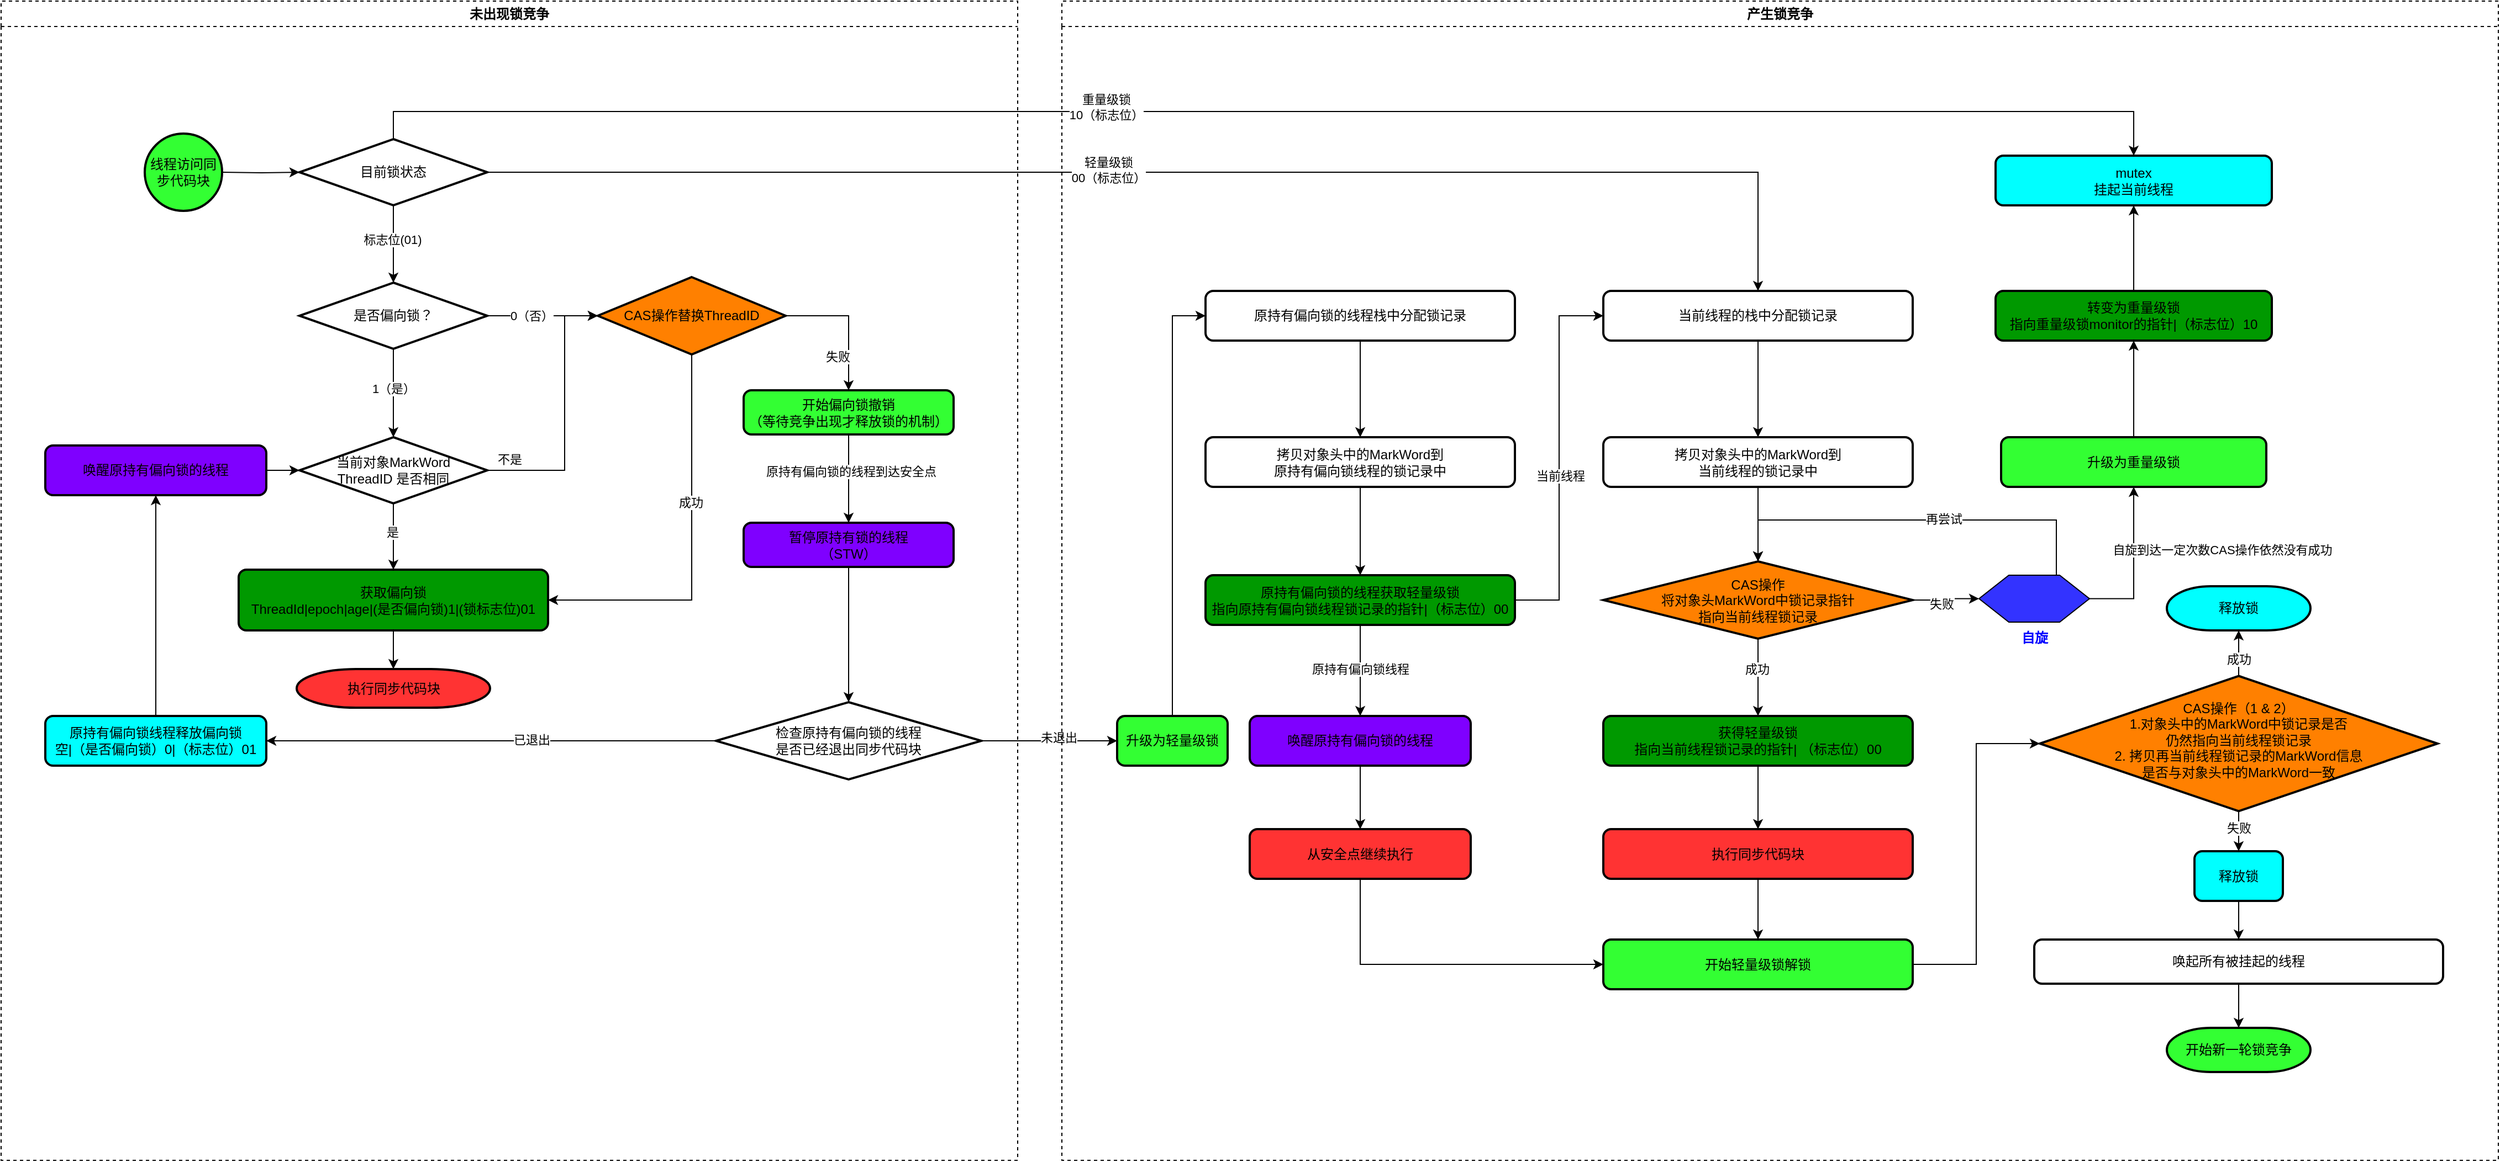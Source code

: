<mxfile version="25.0.1">
  <diagram name="第 1 页" id="xElSgCnIUyM5hTjhRZZS">
    <mxGraphModel dx="1884" dy="1116" grid="1" gridSize="10" guides="1" tooltips="1" connect="1" arrows="1" fold="1" page="1" pageScale="1" pageWidth="827" pageHeight="1169" math="0" shadow="0">
      <root>
        <mxCell id="0" />
        <mxCell id="1" parent="0" />
        <mxCell id="1LttPGEuxO-6-JKwhD3h-5" value="" style="edgeStyle=orthogonalEdgeStyle;rounded=0;orthogonalLoop=1;jettySize=auto;html=1;" parent="1" source="1LttPGEuxO-6-JKwhD3h-3" target="1LttPGEuxO-6-JKwhD3h-4" edge="1">
          <mxGeometry relative="1" as="geometry" />
        </mxCell>
        <mxCell id="1LttPGEuxO-6-JKwhD3h-6" value="标志位(01)" style="edgeLabel;html=1;align=center;verticalAlign=middle;resizable=0;points=[];" parent="1LttPGEuxO-6-JKwhD3h-5" vertex="1" connectable="0">
          <mxGeometry x="-0.13" y="-1" relative="1" as="geometry">
            <mxPoint as="offset" />
          </mxGeometry>
        </mxCell>
        <mxCell id="1LttPGEuxO-6-JKwhD3h-80" style="edgeStyle=orthogonalEdgeStyle;rounded=0;orthogonalLoop=1;jettySize=auto;html=1;entryX=0.5;entryY=0;entryDx=0;entryDy=0;" parent="1" source="1LttPGEuxO-6-JKwhD3h-3" target="1LttPGEuxO-6-JKwhD3h-68" edge="1">
          <mxGeometry relative="1" as="geometry" />
        </mxCell>
        <mxCell id="1LttPGEuxO-6-JKwhD3h-81" value="轻量级锁&lt;br&gt;00（标志位）" style="edgeLabel;html=1;align=center;verticalAlign=middle;resizable=0;points=[];" parent="1LttPGEuxO-6-JKwhD3h-80" vertex="1" connectable="0">
          <mxGeometry x="-0.107" y="2" relative="1" as="geometry">
            <mxPoint as="offset" />
          </mxGeometry>
        </mxCell>
        <mxCell id="1LttPGEuxO-6-JKwhD3h-107" style="edgeStyle=orthogonalEdgeStyle;rounded=0;orthogonalLoop=1;jettySize=auto;html=1;entryX=0.5;entryY=0;entryDx=0;entryDy=0;" parent="1" source="1LttPGEuxO-6-JKwhD3h-3" target="1LttPGEuxO-6-JKwhD3h-106" edge="1">
          <mxGeometry relative="1" as="geometry">
            <Array as="points">
              <mxPoint x="395" y="150" />
              <mxPoint x="1970" y="150" />
            </Array>
          </mxGeometry>
        </mxCell>
        <mxCell id="1LttPGEuxO-6-JKwhD3h-110" value="重量级锁&lt;br&gt;10（标志位）" style="edgeLabel;html=1;align=center;verticalAlign=middle;resizable=0;points=[];" parent="1LttPGEuxO-6-JKwhD3h-107" vertex="1" connectable="0">
          <mxGeometry x="-0.407" y="4" relative="1" as="geometry">
            <mxPoint x="183" as="offset" />
          </mxGeometry>
        </mxCell>
        <mxCell id="1LttPGEuxO-6-JKwhD3h-3" value="目前锁状态" style="strokeWidth=2;html=1;shape=mxgraph.flowchart.decision;whiteSpace=wrap;" parent="1" vertex="1">
          <mxGeometry x="310" y="175" width="170" height="60" as="geometry" />
        </mxCell>
        <mxCell id="1LttPGEuxO-6-JKwhD3h-8" value="" style="edgeStyle=orthogonalEdgeStyle;rounded=0;orthogonalLoop=1;jettySize=auto;html=1;" parent="1" source="1LttPGEuxO-6-JKwhD3h-4" target="1LttPGEuxO-6-JKwhD3h-7" edge="1">
          <mxGeometry relative="1" as="geometry" />
        </mxCell>
        <mxCell id="1LttPGEuxO-6-JKwhD3h-14" value="1（是）" style="edgeLabel;html=1;align=center;verticalAlign=middle;resizable=0;points=[];" parent="1LttPGEuxO-6-JKwhD3h-8" vertex="1" connectable="0">
          <mxGeometry x="-0.105" relative="1" as="geometry">
            <mxPoint as="offset" />
          </mxGeometry>
        </mxCell>
        <mxCell id="1LttPGEuxO-6-JKwhD3h-12" style="edgeStyle=orthogonalEdgeStyle;rounded=0;orthogonalLoop=1;jettySize=auto;html=1;entryX=0;entryY=0.5;entryDx=0;entryDy=0;entryPerimeter=0;" parent="1" source="1LttPGEuxO-6-JKwhD3h-4" target="1LttPGEuxO-6-JKwhD3h-31" edge="1">
          <mxGeometry relative="1" as="geometry">
            <mxPoint x="600" y="335" as="targetPoint" />
            <Array as="points" />
          </mxGeometry>
        </mxCell>
        <mxCell id="1LttPGEuxO-6-JKwhD3h-13" value="0（否）" style="edgeLabel;html=1;align=center;verticalAlign=middle;resizable=0;points=[];" parent="1LttPGEuxO-6-JKwhD3h-12" vertex="1" connectable="0">
          <mxGeometry x="-0.024" y="2" relative="1" as="geometry">
            <mxPoint x="-9" y="2" as="offset" />
          </mxGeometry>
        </mxCell>
        <mxCell id="1LttPGEuxO-6-JKwhD3h-4" value="是否偏向锁？" style="strokeWidth=2;html=1;shape=mxgraph.flowchart.decision;whiteSpace=wrap;" parent="1" vertex="1">
          <mxGeometry x="310" y="305" width="170" height="60" as="geometry" />
        </mxCell>
        <mxCell id="1LttPGEuxO-6-JKwhD3h-17" value="" style="edgeStyle=orthogonalEdgeStyle;rounded=0;orthogonalLoop=1;jettySize=auto;html=1;entryX=0.5;entryY=0;entryDx=0;entryDy=0;" parent="1" source="1LttPGEuxO-6-JKwhD3h-7" target="1LttPGEuxO-6-JKwhD3h-20" edge="1">
          <mxGeometry relative="1" as="geometry">
            <mxPoint x="395" y="585" as="targetPoint" />
          </mxGeometry>
        </mxCell>
        <mxCell id="1LttPGEuxO-6-JKwhD3h-21" value="是" style="edgeLabel;html=1;align=center;verticalAlign=middle;resizable=0;points=[];" parent="1LttPGEuxO-6-JKwhD3h-17" vertex="1" connectable="0">
          <mxGeometry x="-0.133" y="-1" relative="1" as="geometry">
            <mxPoint as="offset" />
          </mxGeometry>
        </mxCell>
        <mxCell id="1LttPGEuxO-6-JKwhD3h-22" style="edgeStyle=orthogonalEdgeStyle;rounded=0;orthogonalLoop=1;jettySize=auto;html=1;exitX=1;exitY=0.5;exitDx=0;exitDy=0;exitPerimeter=0;entryX=0;entryY=0.5;entryDx=0;entryDy=0;entryPerimeter=0;" parent="1" source="1LttPGEuxO-6-JKwhD3h-7" target="1LttPGEuxO-6-JKwhD3h-31" edge="1">
          <mxGeometry relative="1" as="geometry">
            <mxPoint x="600" y="335" as="targetPoint" />
            <Array as="points">
              <mxPoint x="550" y="475" />
              <mxPoint x="550" y="335" />
            </Array>
          </mxGeometry>
        </mxCell>
        <mxCell id="1LttPGEuxO-6-JKwhD3h-23" value="不是" style="edgeLabel;html=1;align=center;verticalAlign=middle;resizable=0;points=[];" parent="1LttPGEuxO-6-JKwhD3h-22" vertex="1" connectable="0">
          <mxGeometry x="-0.116" y="-1" relative="1" as="geometry">
            <mxPoint x="-51" y="26" as="offset" />
          </mxGeometry>
        </mxCell>
        <mxCell id="1LttPGEuxO-6-JKwhD3h-7" value="当前对象MarkWord &lt;br&gt;ThreadID 是否相同" style="strokeWidth=2;html=1;shape=mxgraph.flowchart.decision;whiteSpace=wrap;" parent="1" vertex="1">
          <mxGeometry x="310" y="445" width="170" height="60" as="geometry" />
        </mxCell>
        <mxCell id="1LttPGEuxO-6-JKwhD3h-9" style="edgeStyle=orthogonalEdgeStyle;rounded=0;orthogonalLoop=1;jettySize=auto;html=1;exitX=1;exitY=0.5;exitDx=0;exitDy=0;entryX=0;entryY=0.5;entryDx=0;entryDy=0;entryPerimeter=0;" parent="1" target="1LttPGEuxO-6-JKwhD3h-3" edge="1">
          <mxGeometry relative="1" as="geometry">
            <mxPoint x="240" y="205" as="sourcePoint" />
          </mxGeometry>
        </mxCell>
        <mxCell id="1LttPGEuxO-6-JKwhD3h-28" style="edgeStyle=orthogonalEdgeStyle;rounded=0;orthogonalLoop=1;jettySize=auto;html=1;entryX=1;entryY=0.5;entryDx=0;entryDy=0;exitX=0.5;exitY=1;exitDx=0;exitDy=0;exitPerimeter=0;" parent="1" source="1LttPGEuxO-6-JKwhD3h-31" target="1LttPGEuxO-6-JKwhD3h-20" edge="1">
          <mxGeometry relative="1" as="geometry">
            <mxPoint x="650" y="355" as="sourcePoint" />
            <Array as="points">
              <mxPoint x="665" y="593" />
            </Array>
          </mxGeometry>
        </mxCell>
        <mxCell id="1LttPGEuxO-6-JKwhD3h-29" value="成功" style="edgeLabel;html=1;align=center;verticalAlign=middle;resizable=0;points=[];" parent="1LttPGEuxO-6-JKwhD3h-28" vertex="1" connectable="0">
          <mxGeometry x="-0.24" y="-1" relative="1" as="geometry">
            <mxPoint as="offset" />
          </mxGeometry>
        </mxCell>
        <mxCell id="1LttPGEuxO-6-JKwhD3h-18" value="线程访问同步代码块" style="strokeWidth=2;html=1;shape=mxgraph.flowchart.start_2;whiteSpace=wrap;fillColor=#33FF33;" parent="1" vertex="1">
          <mxGeometry x="170" y="170" width="70" height="70" as="geometry" />
        </mxCell>
        <mxCell id="1LttPGEuxO-6-JKwhD3h-20" value="获取偏向锁&lt;br&gt;ThreadId|epoch|age|(是否偏向锁)1|(锁标志位)01" style="rounded=1;whiteSpace=wrap;html=1;absoluteArcSize=1;arcSize=14;strokeWidth=2;fillColor=#009900;" parent="1" vertex="1">
          <mxGeometry x="255" y="565" width="280" height="55" as="geometry" />
        </mxCell>
        <mxCell id="1LttPGEuxO-6-JKwhD3h-25" value="执行同步代码块" style="strokeWidth=2;html=1;shape=mxgraph.flowchart.terminator;whiteSpace=wrap;fillColor=#FF3333;" parent="1" vertex="1">
          <mxGeometry x="307.5" y="655" width="175" height="35" as="geometry" />
        </mxCell>
        <mxCell id="1LttPGEuxO-6-JKwhD3h-27" style="edgeStyle=orthogonalEdgeStyle;rounded=0;orthogonalLoop=1;jettySize=auto;html=1;entryX=0.5;entryY=0;entryDx=0;entryDy=0;entryPerimeter=0;" parent="1" source="1LttPGEuxO-6-JKwhD3h-20" target="1LttPGEuxO-6-JKwhD3h-25" edge="1">
          <mxGeometry relative="1" as="geometry" />
        </mxCell>
        <mxCell id="1LttPGEuxO-6-JKwhD3h-33" style="edgeStyle=orthogonalEdgeStyle;rounded=0;orthogonalLoop=1;jettySize=auto;html=1;entryX=0.5;entryY=0;entryDx=0;entryDy=0;exitX=1;exitY=0.5;exitDx=0;exitDy=0;exitPerimeter=0;" parent="1" source="1LttPGEuxO-6-JKwhD3h-31" target="1LttPGEuxO-6-JKwhD3h-32" edge="1">
          <mxGeometry relative="1" as="geometry" />
        </mxCell>
        <mxCell id="1LttPGEuxO-6-JKwhD3h-34" value="失败" style="edgeLabel;html=1;align=center;verticalAlign=middle;resizable=0;points=[];" parent="1LttPGEuxO-6-JKwhD3h-33" vertex="1" connectable="0">
          <mxGeometry x="-0.248" y="-1" relative="1" as="geometry">
            <mxPoint y="36" as="offset" />
          </mxGeometry>
        </mxCell>
        <mxCell id="1LttPGEuxO-6-JKwhD3h-31" value="CAS操作替换ThreadID" style="strokeWidth=2;html=1;shape=mxgraph.flowchart.decision;whiteSpace=wrap;fillColor=#FF8000;" parent="1" vertex="1">
          <mxGeometry x="580" y="300" width="170" height="70" as="geometry" />
        </mxCell>
        <mxCell id="1LttPGEuxO-6-JKwhD3h-45" style="edgeStyle=orthogonalEdgeStyle;rounded=0;orthogonalLoop=1;jettySize=auto;html=1;entryX=1;entryY=0.5;entryDx=0;entryDy=0;" parent="1" source="1LttPGEuxO-6-JKwhD3h-40" target="1LttPGEuxO-6-JKwhD3h-44" edge="1">
          <mxGeometry relative="1" as="geometry" />
        </mxCell>
        <mxCell id="1LttPGEuxO-6-JKwhD3h-46" value="已退出" style="edgeLabel;html=1;align=center;verticalAlign=middle;resizable=0;points=[];" parent="1LttPGEuxO-6-JKwhD3h-45" vertex="1" connectable="0">
          <mxGeometry x="-0.179" y="-1" relative="1" as="geometry">
            <mxPoint as="offset" />
          </mxGeometry>
        </mxCell>
        <mxCell id="1LttPGEuxO-6-JKwhD3h-53" style="edgeStyle=orthogonalEdgeStyle;rounded=0;orthogonalLoop=1;jettySize=auto;html=1;entryX=0;entryY=0.5;entryDx=0;entryDy=0;" parent="1" source="1LttPGEuxO-6-JKwhD3h-40" target="1LttPGEuxO-6-JKwhD3h-52" edge="1">
          <mxGeometry relative="1" as="geometry">
            <Array as="points">
              <mxPoint x="980" y="720" />
              <mxPoint x="980" y="720" />
            </Array>
          </mxGeometry>
        </mxCell>
        <mxCell id="1LttPGEuxO-6-JKwhD3h-54" value="未退出" style="edgeLabel;html=1;align=center;verticalAlign=middle;resizable=0;points=[];" parent="1LttPGEuxO-6-JKwhD3h-53" vertex="1" connectable="0">
          <mxGeometry x="0.463" y="3" relative="1" as="geometry">
            <mxPoint x="-20" as="offset" />
          </mxGeometry>
        </mxCell>
        <mxCell id="1LttPGEuxO-6-JKwhD3h-40" value="检查原持有偏向锁的线程&lt;br&gt;是否已经退出同步代码块" style="strokeWidth=2;html=1;shape=mxgraph.flowchart.decision;whiteSpace=wrap;" parent="1" vertex="1">
          <mxGeometry x="687" y="685" width="240" height="70" as="geometry" />
        </mxCell>
        <mxCell id="1LttPGEuxO-6-JKwhD3h-41" style="edgeStyle=orthogonalEdgeStyle;rounded=0;orthogonalLoop=1;jettySize=auto;html=1;exitX=0.5;exitY=1;exitDx=0;exitDy=0;entryX=0.5;entryY=0;entryDx=0;entryDy=0;entryPerimeter=0;" parent="1" source="1LttPGEuxO-6-JKwhD3h-35" target="1LttPGEuxO-6-JKwhD3h-40" edge="1">
          <mxGeometry relative="1" as="geometry" />
        </mxCell>
        <mxCell id="1LttPGEuxO-6-JKwhD3h-48" style="edgeStyle=orthogonalEdgeStyle;rounded=0;orthogonalLoop=1;jettySize=auto;html=1;entryX=0.5;entryY=1;entryDx=0;entryDy=0;" parent="1" source="1LttPGEuxO-6-JKwhD3h-44" target="1LttPGEuxO-6-JKwhD3h-47" edge="1">
          <mxGeometry relative="1" as="geometry" />
        </mxCell>
        <mxCell id="1LttPGEuxO-6-JKwhD3h-44" value="原持有偏向锁线程释放偏向锁&lt;br&gt;空|（是否偏向锁）0|（标志位）01" style="rounded=1;whiteSpace=wrap;html=1;absoluteArcSize=1;arcSize=14;strokeWidth=2;fillColor=#00FFFF;" parent="1" vertex="1">
          <mxGeometry x="80" y="697.5" width="200" height="45" as="geometry" />
        </mxCell>
        <mxCell id="1LttPGEuxO-6-JKwhD3h-47" value="唤醒原持有偏向锁的线程" style="rounded=1;whiteSpace=wrap;html=1;absoluteArcSize=1;arcSize=14;strokeWidth=2;fillColor=#7F00FF;" parent="1" vertex="1">
          <mxGeometry x="80" y="452.5" width="200" height="45" as="geometry" />
        </mxCell>
        <mxCell id="1LttPGEuxO-6-JKwhD3h-49" style="edgeStyle=orthogonalEdgeStyle;rounded=0;orthogonalLoop=1;jettySize=auto;html=1;entryX=0;entryY=0.5;entryDx=0;entryDy=0;entryPerimeter=0;" parent="1" source="1LttPGEuxO-6-JKwhD3h-47" target="1LttPGEuxO-6-JKwhD3h-7" edge="1">
          <mxGeometry relative="1" as="geometry" />
        </mxCell>
        <mxCell id="1LttPGEuxO-6-JKwhD3h-51" value="未出现锁竞争" style="swimlane;whiteSpace=wrap;html=1;dashed=1;" parent="1" vertex="1">
          <mxGeometry x="40" y="50" width="920" height="1050" as="geometry" />
        </mxCell>
        <mxCell id="1LttPGEuxO-6-JKwhD3h-32" value="开始偏向锁撤销&lt;br&gt;（等待竞争出现才释放锁的机制）" style="rounded=1;whiteSpace=wrap;html=1;absoluteArcSize=1;arcSize=14;strokeWidth=2;fillColor=#33FF33;" parent="1LttPGEuxO-6-JKwhD3h-51" vertex="1">
          <mxGeometry x="672" y="352.5" width="190" height="40" as="geometry" />
        </mxCell>
        <mxCell id="1LttPGEuxO-6-JKwhD3h-35" value="暂停原持有锁的线程&lt;br&gt;（STW）" style="rounded=1;whiteSpace=wrap;html=1;absoluteArcSize=1;arcSize=14;strokeWidth=2;fillColor=#7F00FF;" parent="1LttPGEuxO-6-JKwhD3h-51" vertex="1">
          <mxGeometry x="672" y="472.5" width="190" height="40" as="geometry" />
        </mxCell>
        <mxCell id="1LttPGEuxO-6-JKwhD3h-36" style="edgeStyle=orthogonalEdgeStyle;rounded=0;orthogonalLoop=1;jettySize=auto;html=1;exitX=0.5;exitY=1;exitDx=0;exitDy=0;entryX=0.5;entryY=0;entryDx=0;entryDy=0;" parent="1LttPGEuxO-6-JKwhD3h-51" source="1LttPGEuxO-6-JKwhD3h-32" target="1LttPGEuxO-6-JKwhD3h-35" edge="1">
          <mxGeometry relative="1" as="geometry" />
        </mxCell>
        <mxCell id="1LttPGEuxO-6-JKwhD3h-37" value="原持有偏向锁的线程到达安全点" style="edgeLabel;html=1;align=center;verticalAlign=middle;resizable=0;points=[];" parent="1LttPGEuxO-6-JKwhD3h-36" vertex="1" connectable="0">
          <mxGeometry x="-0.167" y="2" relative="1" as="geometry">
            <mxPoint as="offset" />
          </mxGeometry>
        </mxCell>
        <mxCell id="1LttPGEuxO-6-JKwhD3h-56" style="edgeStyle=orthogonalEdgeStyle;rounded=0;orthogonalLoop=1;jettySize=auto;html=1;entryX=0;entryY=0.5;entryDx=0;entryDy=0;" parent="1" source="1LttPGEuxO-6-JKwhD3h-52" target="1LttPGEuxO-6-JKwhD3h-55" edge="1">
          <mxGeometry relative="1" as="geometry">
            <Array as="points">
              <mxPoint x="1100" y="335" />
            </Array>
          </mxGeometry>
        </mxCell>
        <mxCell id="1LttPGEuxO-6-JKwhD3h-52" value="升级为轻量级锁" style="rounded=1;whiteSpace=wrap;html=1;absoluteArcSize=1;arcSize=14;strokeWidth=2;fillColor=#33FF33;" parent="1" vertex="1">
          <mxGeometry x="1050" y="697.5" width="100" height="45" as="geometry" />
        </mxCell>
        <mxCell id="1LttPGEuxO-6-JKwhD3h-61" style="edgeStyle=orthogonalEdgeStyle;rounded=0;orthogonalLoop=1;jettySize=auto;html=1;entryX=0.5;entryY=0;entryDx=0;entryDy=0;" parent="1" source="1LttPGEuxO-6-JKwhD3h-55" target="1LttPGEuxO-6-JKwhD3h-57" edge="1">
          <mxGeometry relative="1" as="geometry" />
        </mxCell>
        <mxCell id="1LttPGEuxO-6-JKwhD3h-55" value="原持有偏向锁的线程栈中分配锁记录" style="rounded=1;whiteSpace=wrap;html=1;absoluteArcSize=1;arcSize=14;strokeWidth=2;" parent="1" vertex="1">
          <mxGeometry x="1130" y="312.5" width="280" height="45" as="geometry" />
        </mxCell>
        <mxCell id="1LttPGEuxO-6-JKwhD3h-62" style="edgeStyle=orthogonalEdgeStyle;rounded=0;orthogonalLoop=1;jettySize=auto;html=1;entryX=0.5;entryY=0;entryDx=0;entryDy=0;" parent="1" source="1LttPGEuxO-6-JKwhD3h-57" target="1LttPGEuxO-6-JKwhD3h-58" edge="1">
          <mxGeometry relative="1" as="geometry" />
        </mxCell>
        <mxCell id="1LttPGEuxO-6-JKwhD3h-57" value="拷贝对象头中的MarkWord到&lt;br&gt;原持有偏向锁线程的锁记录中" style="rounded=1;whiteSpace=wrap;html=1;absoluteArcSize=1;arcSize=14;strokeWidth=2;" parent="1" vertex="1">
          <mxGeometry x="1130" y="445" width="280" height="45" as="geometry" />
        </mxCell>
        <mxCell id="1LttPGEuxO-6-JKwhD3h-65" style="edgeStyle=orthogonalEdgeStyle;rounded=0;orthogonalLoop=1;jettySize=auto;html=1;entryX=0.5;entryY=0;entryDx=0;entryDy=0;" parent="1" source="1LttPGEuxO-6-JKwhD3h-58" target="1LttPGEuxO-6-JKwhD3h-59" edge="1">
          <mxGeometry relative="1" as="geometry" />
        </mxCell>
        <mxCell id="1LttPGEuxO-6-JKwhD3h-67" value="原持有偏向锁线程" style="edgeLabel;html=1;align=center;verticalAlign=middle;resizable=0;points=[];" parent="1LttPGEuxO-6-JKwhD3h-65" vertex="1" connectable="0">
          <mxGeometry x="-0.244" relative="1" as="geometry">
            <mxPoint y="9" as="offset" />
          </mxGeometry>
        </mxCell>
        <mxCell id="1LttPGEuxO-6-JKwhD3h-71" style="edgeStyle=orthogonalEdgeStyle;rounded=0;orthogonalLoop=1;jettySize=auto;html=1;entryX=0;entryY=0.5;entryDx=0;entryDy=0;" parent="1" source="1LttPGEuxO-6-JKwhD3h-58" target="1LttPGEuxO-6-JKwhD3h-68" edge="1">
          <mxGeometry relative="1" as="geometry" />
        </mxCell>
        <mxCell id="1LttPGEuxO-6-JKwhD3h-72" value="当前线程" style="edgeLabel;html=1;align=center;verticalAlign=middle;resizable=0;points=[];" parent="1LttPGEuxO-6-JKwhD3h-71" vertex="1" connectable="0">
          <mxGeometry x="-0.092" y="-1" relative="1" as="geometry">
            <mxPoint as="offset" />
          </mxGeometry>
        </mxCell>
        <mxCell id="1LttPGEuxO-6-JKwhD3h-58" value="原持有偏向锁的线程获取轻量级锁&lt;br&gt;指向原持有偏向锁线程锁记录的指针|（标志位）00" style="rounded=1;whiteSpace=wrap;html=1;absoluteArcSize=1;arcSize=14;strokeWidth=2;fillColor=#009900;" parent="1" vertex="1">
          <mxGeometry x="1130" y="570" width="280" height="45" as="geometry" />
        </mxCell>
        <mxCell id="1LttPGEuxO-6-JKwhD3h-66" style="edgeStyle=orthogonalEdgeStyle;rounded=0;orthogonalLoop=1;jettySize=auto;html=1;entryX=0.5;entryY=0;entryDx=0;entryDy=0;" parent="1" source="1LttPGEuxO-6-JKwhD3h-59" target="1LttPGEuxO-6-JKwhD3h-60" edge="1">
          <mxGeometry relative="1" as="geometry" />
        </mxCell>
        <mxCell id="1LttPGEuxO-6-JKwhD3h-59" value="唤醒原持有偏向锁的线程" style="rounded=1;whiteSpace=wrap;html=1;absoluteArcSize=1;arcSize=14;strokeWidth=2;fillColor=#7F00FF;" parent="1" vertex="1">
          <mxGeometry x="1170" y="697.5" width="200" height="45" as="geometry" />
        </mxCell>
        <mxCell id="1LttPGEuxO-6-JKwhD3h-79" style="edgeStyle=orthogonalEdgeStyle;rounded=0;orthogonalLoop=1;jettySize=auto;html=1;entryX=0;entryY=0.5;entryDx=0;entryDy=0;exitX=0.5;exitY=1;exitDx=0;exitDy=0;" parent="1" source="1LttPGEuxO-6-JKwhD3h-60" target="1LttPGEuxO-6-JKwhD3h-78" edge="1">
          <mxGeometry relative="1" as="geometry" />
        </mxCell>
        <mxCell id="1LttPGEuxO-6-JKwhD3h-60" value="从安全点继续执行" style="rounded=1;whiteSpace=wrap;html=1;absoluteArcSize=1;arcSize=14;strokeWidth=2;fillColor=#FF3333;" parent="1" vertex="1">
          <mxGeometry x="1170" y="800" width="200" height="45" as="geometry" />
        </mxCell>
        <mxCell id="1LttPGEuxO-6-JKwhD3h-73" style="edgeStyle=orthogonalEdgeStyle;rounded=0;orthogonalLoop=1;jettySize=auto;html=1;exitX=0.5;exitY=1;exitDx=0;exitDy=0;entryX=0.5;entryY=0;entryDx=0;entryDy=0;" parent="1" source="1LttPGEuxO-6-JKwhD3h-68" target="1LttPGEuxO-6-JKwhD3h-70" edge="1">
          <mxGeometry relative="1" as="geometry" />
        </mxCell>
        <mxCell id="1LttPGEuxO-6-JKwhD3h-68" value="当前线程的栈中分配锁记录" style="rounded=1;whiteSpace=wrap;html=1;absoluteArcSize=1;arcSize=14;strokeWidth=2;" parent="1" vertex="1">
          <mxGeometry x="1490" y="312.5" width="280" height="45" as="geometry" />
        </mxCell>
        <mxCell id="1LttPGEuxO-6-JKwhD3h-70" value="拷贝对象头中的MarkWord到&lt;br&gt;当前线程的锁记录中" style="rounded=1;whiteSpace=wrap;html=1;absoluteArcSize=1;arcSize=14;strokeWidth=2;" parent="1" vertex="1">
          <mxGeometry x="1490" y="445" width="280" height="45" as="geometry" />
        </mxCell>
        <mxCell id="1LttPGEuxO-6-JKwhD3h-83" style="edgeStyle=orthogonalEdgeStyle;rounded=0;orthogonalLoop=1;jettySize=auto;html=1;entryX=0.5;entryY=0;entryDx=0;entryDy=0;" parent="1" source="1LttPGEuxO-6-JKwhD3h-76" target="1LttPGEuxO-6-JKwhD3h-77" edge="1">
          <mxGeometry relative="1" as="geometry" />
        </mxCell>
        <mxCell id="1LttPGEuxO-6-JKwhD3h-76" value="获得轻量级锁&lt;br&gt;指向当前线程锁记录的指针| （标志位）00" style="rounded=1;whiteSpace=wrap;html=1;absoluteArcSize=1;arcSize=14;strokeWidth=2;fillColor=#009900;" parent="1" vertex="1">
          <mxGeometry x="1490" y="697.5" width="280" height="45" as="geometry" />
        </mxCell>
        <mxCell id="1LttPGEuxO-6-JKwhD3h-84" style="edgeStyle=orthogonalEdgeStyle;rounded=0;orthogonalLoop=1;jettySize=auto;html=1;exitX=0.5;exitY=1;exitDx=0;exitDy=0;entryX=0.5;entryY=0;entryDx=0;entryDy=0;" parent="1" source="1LttPGEuxO-6-JKwhD3h-77" target="1LttPGEuxO-6-JKwhD3h-78" edge="1">
          <mxGeometry relative="1" as="geometry" />
        </mxCell>
        <mxCell id="1LttPGEuxO-6-JKwhD3h-77" value="执行同步代码块" style="rounded=1;whiteSpace=wrap;html=1;absoluteArcSize=1;arcSize=14;strokeWidth=2;fillColor=#FF3333;" parent="1" vertex="1">
          <mxGeometry x="1490" y="800" width="280" height="45" as="geometry" />
        </mxCell>
        <mxCell id="1LttPGEuxO-6-JKwhD3h-78" value="开始轻量级锁解锁" style="rounded=1;whiteSpace=wrap;html=1;absoluteArcSize=1;arcSize=14;strokeWidth=2;fillColor=#33FF33;" parent="1" vertex="1">
          <mxGeometry x="1490" y="900" width="280" height="45" as="geometry" />
        </mxCell>
        <mxCell id="1LttPGEuxO-6-JKwhD3h-88" style="edgeStyle=orthogonalEdgeStyle;rounded=0;orthogonalLoop=1;jettySize=auto;html=1;entryX=0.5;entryY=0;entryDx=0;entryDy=0;" parent="1" source="1LttPGEuxO-6-JKwhD3h-86" target="1LttPGEuxO-6-JKwhD3h-76" edge="1">
          <mxGeometry relative="1" as="geometry" />
        </mxCell>
        <mxCell id="1LttPGEuxO-6-JKwhD3h-89" value="成功" style="edgeLabel;html=1;align=center;verticalAlign=middle;resizable=0;points=[];" parent="1LttPGEuxO-6-JKwhD3h-88" vertex="1" connectable="0">
          <mxGeometry x="-0.209" y="-1" relative="1" as="geometry">
            <mxPoint as="offset" />
          </mxGeometry>
        </mxCell>
        <mxCell id="1LttPGEuxO-6-JKwhD3h-91" style="edgeStyle=orthogonalEdgeStyle;rounded=0;orthogonalLoop=1;jettySize=auto;html=1;entryX=0;entryY=0.5;entryDx=0;entryDy=0;" parent="1" source="1LttPGEuxO-6-JKwhD3h-86" target="1LttPGEuxO-6-JKwhD3h-90" edge="1">
          <mxGeometry relative="1" as="geometry" />
        </mxCell>
        <mxCell id="1LttPGEuxO-6-JKwhD3h-92" value="失败" style="edgeLabel;html=1;align=center;verticalAlign=middle;resizable=0;points=[];" parent="1LttPGEuxO-6-JKwhD3h-91" vertex="1" connectable="0">
          <mxGeometry x="-0.171" y="-3" relative="1" as="geometry">
            <mxPoint as="offset" />
          </mxGeometry>
        </mxCell>
        <mxCell id="1LttPGEuxO-6-JKwhD3h-86" value="CAS操作&lt;br&gt;将对象头MarkWord中锁记录指针&lt;br&gt;指向当前线程锁记录" style="strokeWidth=2;html=1;shape=mxgraph.flowchart.decision;whiteSpace=wrap;fillColor=#FF8000;" parent="1" vertex="1">
          <mxGeometry x="1490" y="557.5" width="280" height="70" as="geometry" />
        </mxCell>
        <mxCell id="1LttPGEuxO-6-JKwhD3h-87" style="edgeStyle=orthogonalEdgeStyle;rounded=0;orthogonalLoop=1;jettySize=auto;html=1;entryX=0.5;entryY=0;entryDx=0;entryDy=0;entryPerimeter=0;" parent="1" source="1LttPGEuxO-6-JKwhD3h-70" target="1LttPGEuxO-6-JKwhD3h-86" edge="1">
          <mxGeometry relative="1" as="geometry" />
        </mxCell>
        <mxCell id="1LttPGEuxO-6-JKwhD3h-101" value="" style="edgeStyle=orthogonalEdgeStyle;rounded=0;orthogonalLoop=1;jettySize=auto;html=1;exitX=1;exitY=0.5;exitDx=0;exitDy=0;" parent="1" source="1LttPGEuxO-6-JKwhD3h-90" target="1LttPGEuxO-6-JKwhD3h-98" edge="1">
          <mxGeometry relative="1" as="geometry" />
        </mxCell>
        <mxCell id="1LttPGEuxO-6-JKwhD3h-125" value="自旋到达一定次数CAS操作依然没有成功" style="edgeLabel;html=1;align=center;verticalAlign=middle;resizable=0;points=[];" parent="1LttPGEuxO-6-JKwhD3h-101" vertex="1" connectable="0">
          <mxGeometry x="0.253" y="-1" relative="1" as="geometry">
            <mxPoint x="79" y="4" as="offset" />
          </mxGeometry>
        </mxCell>
        <mxCell id="1LttPGEuxO-6-JKwhD3h-90" value="自旋" style="verticalLabelPosition=bottom;verticalAlign=top;html=1;shape=hexagon;perimeter=hexagonPerimeter2;arcSize=6;size=0.27;fillColor=#3333FF;fontColor=#0000FF;fontStyle=1" parent="1" vertex="1">
          <mxGeometry x="1830" y="570" width="100" height="42.5" as="geometry" />
        </mxCell>
        <mxCell id="1LttPGEuxO-6-JKwhD3h-96" style="edgeStyle=orthogonalEdgeStyle;rounded=0;orthogonalLoop=1;jettySize=auto;html=1;entryX=0.5;entryY=0;entryDx=0;entryDy=0;entryPerimeter=0;exitX=0.5;exitY=0;exitDx=0;exitDy=0;" parent="1" source="1LttPGEuxO-6-JKwhD3h-90" target="1LttPGEuxO-6-JKwhD3h-86" edge="1">
          <mxGeometry relative="1" as="geometry">
            <Array as="points">
              <mxPoint x="1900" y="520" />
              <mxPoint x="1630" y="520" />
            </Array>
          </mxGeometry>
        </mxCell>
        <mxCell id="1LttPGEuxO-6-JKwhD3h-97" value="再尝试" style="edgeLabel;html=1;align=center;verticalAlign=middle;resizable=0;points=[];" parent="1LttPGEuxO-6-JKwhD3h-96" vertex="1" connectable="0">
          <mxGeometry x="-0.086" y="-1" relative="1" as="geometry">
            <mxPoint as="offset" />
          </mxGeometry>
        </mxCell>
        <mxCell id="1LttPGEuxO-6-JKwhD3h-108" style="edgeStyle=orthogonalEdgeStyle;rounded=0;orthogonalLoop=1;jettySize=auto;html=1;entryX=0.5;entryY=1;entryDx=0;entryDy=0;" parent="1" source="1LttPGEuxO-6-JKwhD3h-98" target="1LttPGEuxO-6-JKwhD3h-105" edge="1">
          <mxGeometry relative="1" as="geometry" />
        </mxCell>
        <mxCell id="1LttPGEuxO-6-JKwhD3h-98" value="升级为重量级锁" style="rounded=1;whiteSpace=wrap;html=1;absoluteArcSize=1;arcSize=14;strokeWidth=2;fillColor=#33FF33;" parent="1" vertex="1">
          <mxGeometry x="1850" y="445" width="240" height="45" as="geometry" />
        </mxCell>
        <mxCell id="1LttPGEuxO-6-JKwhD3h-109" style="edgeStyle=orthogonalEdgeStyle;rounded=0;orthogonalLoop=1;jettySize=auto;html=1;entryX=0.5;entryY=1;entryDx=0;entryDy=0;" parent="1" source="1LttPGEuxO-6-JKwhD3h-105" target="1LttPGEuxO-6-JKwhD3h-106" edge="1">
          <mxGeometry relative="1" as="geometry" />
        </mxCell>
        <mxCell id="1LttPGEuxO-6-JKwhD3h-105" value="转变为重量级锁&lt;br&gt;指向重量级锁monitor的指针|（标志位）10" style="rounded=1;whiteSpace=wrap;html=1;absoluteArcSize=1;arcSize=14;strokeWidth=2;fillColor=#009900;" parent="1" vertex="1">
          <mxGeometry x="1845" y="312.5" width="250" height="45" as="geometry" />
        </mxCell>
        <mxCell id="1LttPGEuxO-6-JKwhD3h-106" value="mutex&lt;br&gt;挂起当前线程" style="rounded=1;whiteSpace=wrap;html=1;absoluteArcSize=1;arcSize=14;strokeWidth=2;fillColor=#00FFFF;" parent="1" vertex="1">
          <mxGeometry x="1845" y="190" width="250" height="45" as="geometry" />
        </mxCell>
        <mxCell id="1LttPGEuxO-6-JKwhD3h-114" style="edgeStyle=orthogonalEdgeStyle;rounded=0;orthogonalLoop=1;jettySize=auto;html=1;entryX=0.5;entryY=1;entryDx=0;entryDy=0;entryPerimeter=0;" parent="1" source="1LttPGEuxO-6-JKwhD3h-111" target="1LttPGEuxO-6-JKwhD3h-124" edge="1">
          <mxGeometry relative="1" as="geometry">
            <mxPoint x="2065" y="625" as="targetPoint" />
          </mxGeometry>
        </mxCell>
        <mxCell id="1LttPGEuxO-6-JKwhD3h-115" value="成功" style="edgeLabel;html=1;align=center;verticalAlign=middle;resizable=0;points=[];" parent="1LttPGEuxO-6-JKwhD3h-114" vertex="1" connectable="0">
          <mxGeometry x="0.267" y="-1" relative="1" as="geometry">
            <mxPoint x="-1" y="10" as="offset" />
          </mxGeometry>
        </mxCell>
        <mxCell id="1LttPGEuxO-6-JKwhD3h-117" style="edgeStyle=orthogonalEdgeStyle;rounded=0;orthogonalLoop=1;jettySize=auto;html=1;entryX=0.5;entryY=0;entryDx=0;entryDy=0;" parent="1" source="1LttPGEuxO-6-JKwhD3h-111" target="1LttPGEuxO-6-JKwhD3h-116" edge="1">
          <mxGeometry relative="1" as="geometry" />
        </mxCell>
        <mxCell id="1LttPGEuxO-6-JKwhD3h-118" value="失败" style="edgeLabel;html=1;align=center;verticalAlign=middle;resizable=0;points=[];" parent="1LttPGEuxO-6-JKwhD3h-117" vertex="1" connectable="0">
          <mxGeometry x="-0.41" relative="1" as="geometry">
            <mxPoint y="2" as="offset" />
          </mxGeometry>
        </mxCell>
        <mxCell id="1LttPGEuxO-6-JKwhD3h-111" value="CAS操作（1 &amp;amp; 2）&lt;br&gt;1.对象头中的MarkWord中锁记录是否&lt;br&gt;仍然指向当前线程锁记录&lt;br&gt;2. 拷贝再当前线程锁记录的MarkWord信息&lt;br&gt;是否与对象头中的MarkWord一致" style="strokeWidth=2;html=1;shape=mxgraph.flowchart.decision;whiteSpace=wrap;verticalAlign=top;spacingTop=16;fillColor=#FF8000;" parent="1" vertex="1">
          <mxGeometry x="1885" y="661.25" width="360" height="122.5" as="geometry" />
        </mxCell>
        <mxCell id="1LttPGEuxO-6-JKwhD3h-112" style="edgeStyle=orthogonalEdgeStyle;rounded=0;orthogonalLoop=1;jettySize=auto;html=1;entryX=0;entryY=0.5;entryDx=0;entryDy=0;entryPerimeter=0;" parent="1" source="1LttPGEuxO-6-JKwhD3h-78" target="1LttPGEuxO-6-JKwhD3h-111" edge="1">
          <mxGeometry relative="1" as="geometry" />
        </mxCell>
        <mxCell id="1LttPGEuxO-6-JKwhD3h-120" style="edgeStyle=orthogonalEdgeStyle;rounded=0;orthogonalLoop=1;jettySize=auto;html=1;entryX=0.5;entryY=0;entryDx=0;entryDy=0;" parent="1" source="1LttPGEuxO-6-JKwhD3h-116" target="1LttPGEuxO-6-JKwhD3h-119" edge="1">
          <mxGeometry relative="1" as="geometry" />
        </mxCell>
        <mxCell id="1LttPGEuxO-6-JKwhD3h-116" value="释放锁" style="rounded=1;whiteSpace=wrap;html=1;absoluteArcSize=1;arcSize=14;strokeWidth=2;fillColor=#00FFFF;" parent="1" vertex="1">
          <mxGeometry x="2025" y="820" width="80" height="45" as="geometry" />
        </mxCell>
        <mxCell id="1LttPGEuxO-6-JKwhD3h-121" style="edgeStyle=orthogonalEdgeStyle;rounded=0;orthogonalLoop=1;jettySize=auto;html=1;exitX=0.5;exitY=1;exitDx=0;exitDy=0;entryX=0.5;entryY=0;entryDx=0;entryDy=0;entryPerimeter=0;" parent="1" source="1LttPGEuxO-6-JKwhD3h-119" target="1LttPGEuxO-6-JKwhD3h-123" edge="1">
          <mxGeometry relative="1" as="geometry">
            <mxPoint x="2065" y="970" as="targetPoint" />
          </mxGeometry>
        </mxCell>
        <mxCell id="1LttPGEuxO-6-JKwhD3h-119" value="唤起所有被挂起的线程" style="rounded=1;whiteSpace=wrap;html=1;absoluteArcSize=1;arcSize=14;strokeWidth=2;" parent="1" vertex="1">
          <mxGeometry x="1880" y="900" width="370" height="40" as="geometry" />
        </mxCell>
        <mxCell id="1LttPGEuxO-6-JKwhD3h-123" value="开始新一轮锁竞争" style="strokeWidth=2;html=1;shape=mxgraph.flowchart.terminator;whiteSpace=wrap;fillColor=#33FF33;" parent="1" vertex="1">
          <mxGeometry x="2000" y="980" width="130" height="40" as="geometry" />
        </mxCell>
        <mxCell id="1LttPGEuxO-6-JKwhD3h-124" value="释放锁" style="strokeWidth=2;html=1;shape=mxgraph.flowchart.terminator;whiteSpace=wrap;fillColor=#00FFFF;" parent="1" vertex="1">
          <mxGeometry x="2000" y="580" width="130" height="40" as="geometry" />
        </mxCell>
        <mxCell id="1LttPGEuxO-6-JKwhD3h-130" value="产生锁竞争" style="swimlane;whiteSpace=wrap;html=1;dashed=1;" parent="1" vertex="1">
          <mxGeometry x="1000" y="50" width="1300" height="1050" as="geometry" />
        </mxCell>
      </root>
    </mxGraphModel>
  </diagram>
</mxfile>
